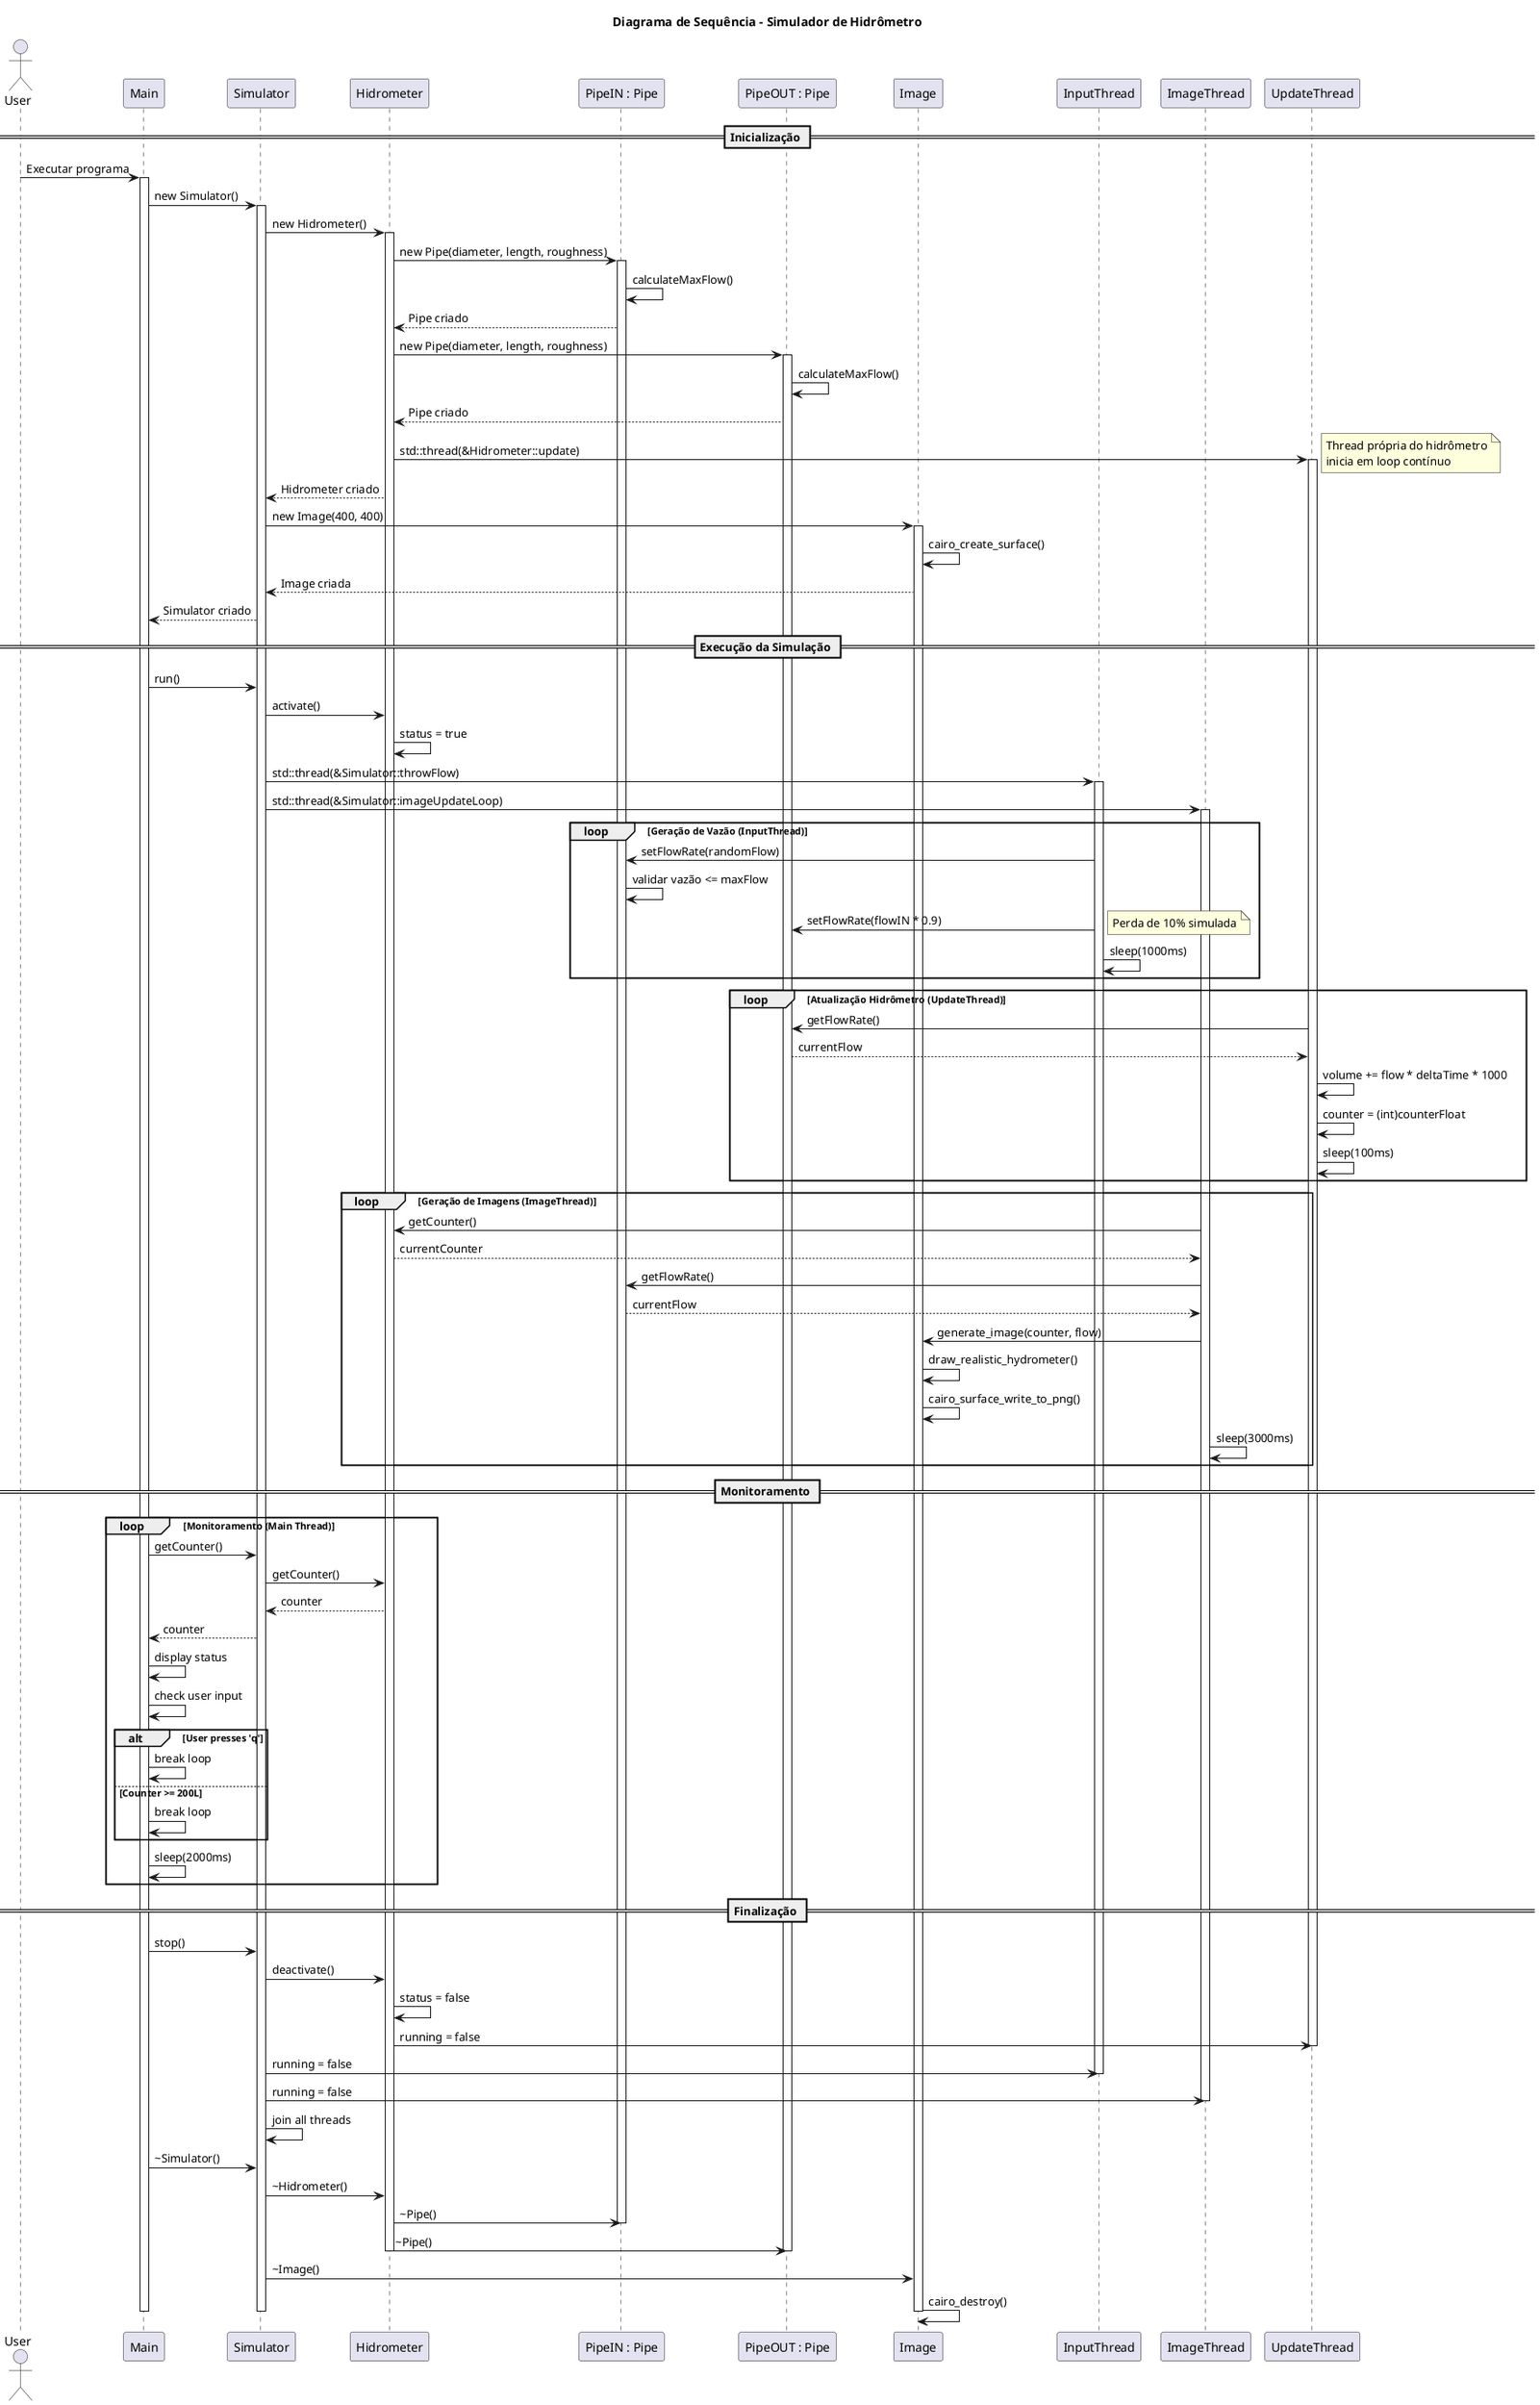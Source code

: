 @startuml Hydrometer_Sequence_Diagram

title Diagrama de Sequência - Simulador de Hidrômetro

actor User
participant Main
participant Simulator
participant Hidrometer  
participant "PipeIN : Pipe" as PipeIN
participant "PipeOUT : Pipe" as PipeOUT
participant Image
participant "InputThread" as IT
participant "ImageThread" as ImgT
participant "UpdateThread" as UT

== Inicialização ==
User -> Main : Executar programa
activate Main

Main -> Simulator : new Simulator()
activate Simulator

Simulator -> Hidrometer : new Hidrometer()
activate Hidrometer

Hidrometer -> PipeIN : new Pipe(diameter, length, roughness)
activate PipeIN
PipeIN -> PipeIN : calculateMaxFlow()
PipeIN --> Hidrometer : Pipe criado

Hidrometer -> PipeOUT : new Pipe(diameter, length, roughness)
activate PipeOUT
PipeOUT -> PipeOUT : calculateMaxFlow()
PipeOUT --> Hidrometer : Pipe criado

Hidrometer -> UT : std::thread(&Hidrometer::update)
activate UT
note right : Thread própria do hidrômetro\ninicia em loop contínuo

Hidrometer --> Simulator : Hidrometer criado

Simulator -> Image : new Image(400, 400)
activate Image
Image -> Image : cairo_create_surface()
Image --> Simulator : Image criada

Simulator --> Main : Simulator criado

== Execução da Simulação ==
Main -> Simulator : run()

Simulator -> Hidrometer : activate()
Hidrometer -> Hidrometer : status = true

Simulator -> IT : std::thread(&Simulator::throwFlow)
activate IT

Simulator -> ImgT : std::thread(&Simulator::imageUpdateLoop)
activate ImgT

loop Geração de Vazão (InputThread)
    IT -> PipeIN : setFlowRate(randomFlow)
    PipeIN -> PipeIN : validar vazão <= maxFlow
    IT -> PipeOUT : setFlowRate(flowIN * 0.9)
    note right : Perda de 10% simulada
    IT -> IT : sleep(1000ms)
end

loop Atualização Hidrômetro (UpdateThread)
    UT -> PipeOUT : getFlowRate()
    PipeOUT --> UT : currentFlow
    UT -> UT : volume += flow * deltaTime * 1000
    UT -> UT : counter = (int)counterFloat
    UT -> UT : sleep(100ms)
end

loop Geração de Imagens (ImageThread)
    ImgT -> Hidrometer : getCounter()
    Hidrometer --> ImgT : currentCounter
    ImgT -> PipeIN : getFlowRate()
    PipeIN --> ImgT : currentFlow
    ImgT -> Image : generate_image(counter, flow)
    Image -> Image : draw_realistic_hydrometer()
    Image -> Image : cairo_surface_write_to_png()
    ImgT -> ImgT : sleep(3000ms)
end

== Monitoramento ==
loop Monitoramento (Main Thread)
    Main -> Simulator : getCounter()
    Simulator -> Hidrometer : getCounter()
    Hidrometer --> Simulator : counter
    Simulator --> Main : counter
    Main -> Main : display status
    Main -> Main : check user input
    alt User presses 'q'
        Main -> Main : break loop
    else Counter >= 200L
        Main -> Main : break loop
    end
    Main -> Main : sleep(2000ms)
end

== Finalização ==
Main -> Simulator : stop()

Simulator -> Hidrometer : deactivate()
Hidrometer -> Hidrometer : status = false
Hidrometer -> UT : running = false
deactivate UT

Simulator -> IT : running = false
deactivate IT

Simulator -> ImgT : running = false  
deactivate ImgT

Simulator -> Simulator : join all threads

Main -> Simulator : ~Simulator()
Simulator -> Hidrometer : ~Hidrometer()
Hidrometer -> PipeIN : ~Pipe()
deactivate PipeIN
Hidrometer -> PipeOUT : ~Pipe()
deactivate PipeOUT
deactivate Hidrometer

Simulator -> Image : ~Image()
Image -> Image : cairo_destroy()
deactivate Image

deactivate Simulator
deactivate Main

@enduml
